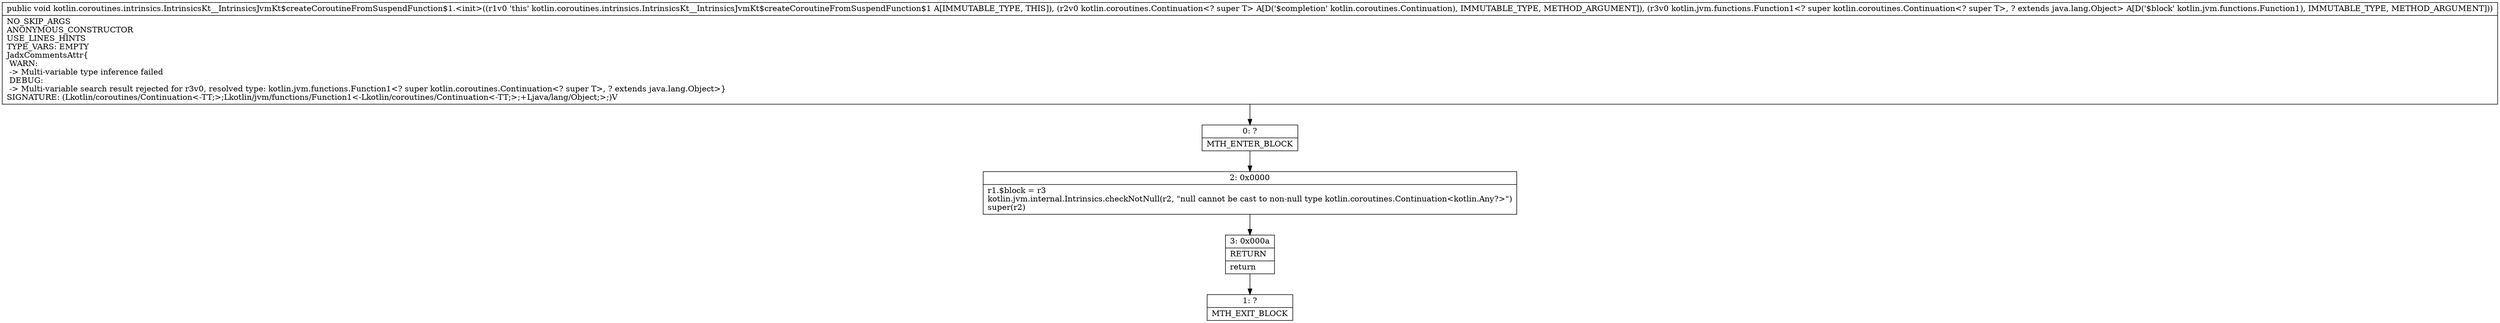 digraph "CFG forkotlin.coroutines.intrinsics.IntrinsicsKt__IntrinsicsJvmKt$createCoroutineFromSuspendFunction$1.\<init\>(Lkotlin\/coroutines\/Continuation;Lkotlin\/jvm\/functions\/Function1;)V" {
Node_0 [shape=record,label="{0\:\ ?|MTH_ENTER_BLOCK\l}"];
Node_2 [shape=record,label="{2\:\ 0x0000|r1.$block = r3\lkotlin.jvm.internal.Intrinsics.checkNotNull(r2, \"null cannot be cast to non\-null type kotlin.coroutines.Continuation\<kotlin.Any?\>\")\lsuper(r2)\l}"];
Node_3 [shape=record,label="{3\:\ 0x000a|RETURN\l|return\l}"];
Node_1 [shape=record,label="{1\:\ ?|MTH_EXIT_BLOCK\l}"];
MethodNode[shape=record,label="{public void kotlin.coroutines.intrinsics.IntrinsicsKt__IntrinsicsJvmKt$createCoroutineFromSuspendFunction$1.\<init\>((r1v0 'this' kotlin.coroutines.intrinsics.IntrinsicsKt__IntrinsicsJvmKt$createCoroutineFromSuspendFunction$1 A[IMMUTABLE_TYPE, THIS]), (r2v0 kotlin.coroutines.Continuation\<? super T\> A[D('$completion' kotlin.coroutines.Continuation), IMMUTABLE_TYPE, METHOD_ARGUMENT]), (r3v0 kotlin.jvm.functions.Function1\<? super kotlin.coroutines.Continuation\<? super T\>, ? extends java.lang.Object\> A[D('$block' kotlin.jvm.functions.Function1), IMMUTABLE_TYPE, METHOD_ARGUMENT]))  | NO_SKIP_ARGS\lANONYMOUS_CONSTRUCTOR\lUSE_LINES_HINTS\lTYPE_VARS: EMPTY\lJadxCommentsAttr\{\l WARN: \l \-\> Multi\-variable type inference failed\l DEBUG: \l \-\> Multi\-variable search result rejected for r3v0, resolved type: kotlin.jvm.functions.Function1\<? super kotlin.coroutines.Continuation\<? super T\>, ? extends java.lang.Object\>\}\lSIGNATURE: (Lkotlin\/coroutines\/Continuation\<\-TT;\>;Lkotlin\/jvm\/functions\/Function1\<\-Lkotlin\/coroutines\/Continuation\<\-TT;\>;+Ljava\/lang\/Object;\>;)V\l}"];
MethodNode -> Node_0;Node_0 -> Node_2;
Node_2 -> Node_3;
Node_3 -> Node_1;
}

